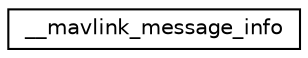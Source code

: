 digraph "Graphical Class Hierarchy"
{
  edge [fontname="Helvetica",fontsize="10",labelfontname="Helvetica",labelfontsize="10"];
  node [fontname="Helvetica",fontsize="10",shape=record];
  rankdir="LR";
  Node0 [label="__mavlink_message_info",height=0.2,width=0.4,color="black", fillcolor="white", style="filled",URL="$struct____mavlink__message__info.html"];
}
